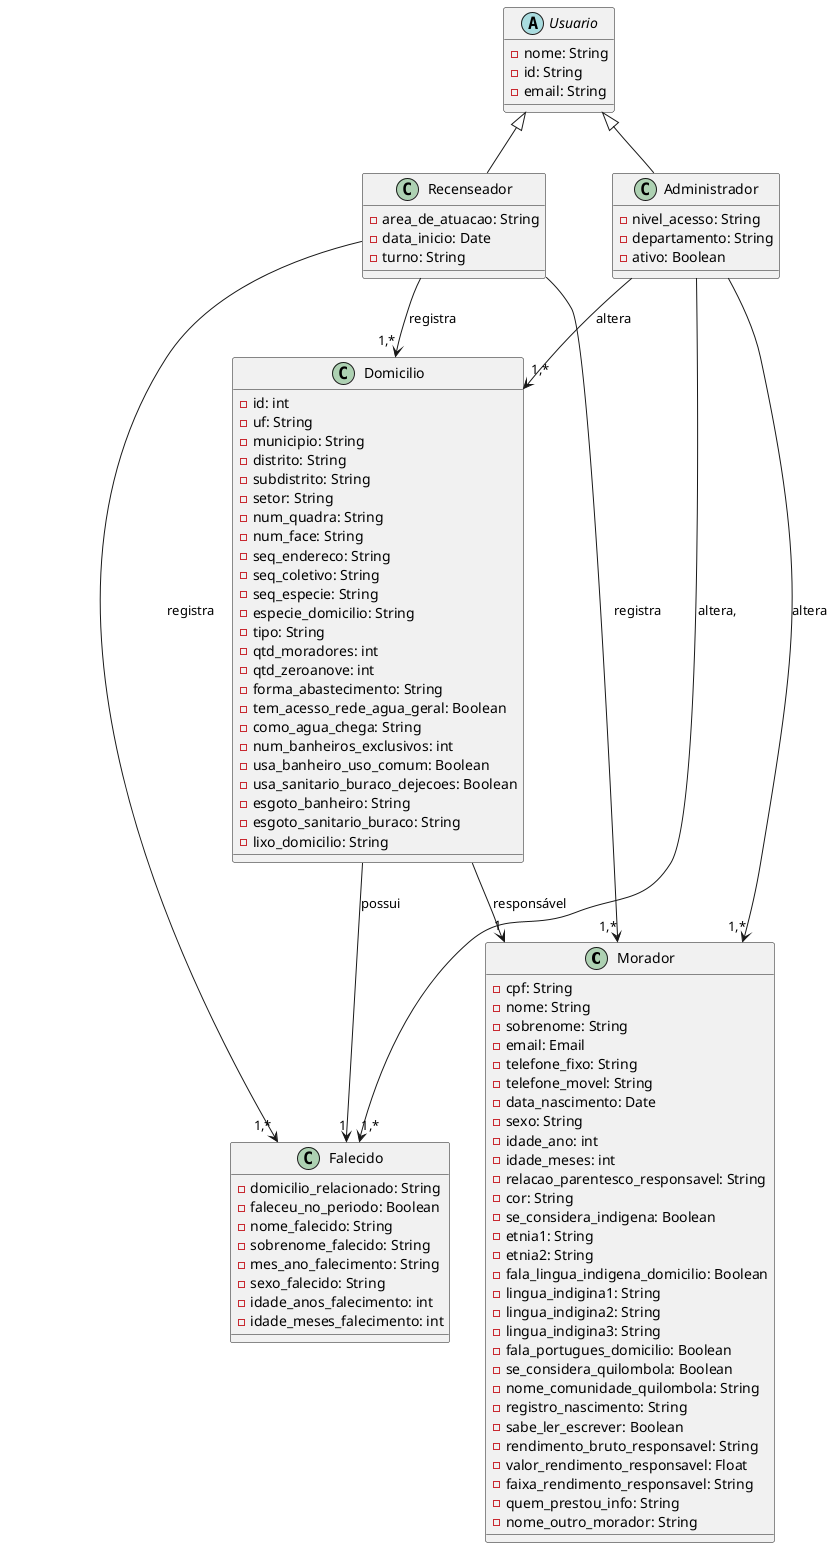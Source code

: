 @startuml diagrama_de_classes

' ==== CLASSES PRINCIPAIS ====

class Morador {
    - cpf: String
    - nome: String
    - sobrenome: String
    - email: Email
    - telefone_fixo: String
    - telefone_movel: String
    - data_nascimento: Date
    - sexo: String
    - idade_ano: int
    - idade_meses: int
    - relacao_parentesco_responsavel: String
    - cor: String
    - se_considera_indigena: Boolean
    - etnia1: String
    - etnia2: String
    - fala_lingua_indigena_domicilio: Boolean
    - lingua_indigina1: String
    - lingua_indigina2: String
    - lingua_indigina3: String
    - fala_portugues_domicilio: Boolean
    - se_considera_quilombola: Boolean
    - nome_comunidade_quilombola: String
    - registro_nascimento: String
    - sabe_ler_escrever: Boolean
    - rendimento_bruto_responsavel: String
    - valor_rendimento_responsavel: Float
    - faixa_rendimento_responsavel: String
    - quem_prestou_info: String
    - nome_outro_morador: String
}

class Falecido {
    - domicilio_relacionado: String
    - faleceu_no_periodo: Boolean
    - nome_falecido: String
    - sobrenome_falecido: String
    - mes_ano_falecimento: String
    - sexo_falecido: String
    - idade_anos_falecimento: int
    - idade_meses_falecimento: int
}

class Domicilio {
    - id: int
    - uf: String
    - municipio: String
    - distrito: String
    - subdistrito: String
    - setor: String
    - num_quadra: String
    - num_face: String
    - seq_endereco: String
    - seq_coletivo: String
    - seq_especie: String
    - especie_domicilio: String
    - tipo: String
    - qtd_moradores: int
    - qtd_zeroanove: int
    - forma_abastecimento: String
    - tem_acesso_rede_agua_geral: Boolean
    - como_agua_chega: String
    - num_banheiros_exclusivos: int
    - usa_banheiro_uso_comum: Boolean
    - usa_sanitario_buraco_dejecoes: Boolean
    - esgoto_banheiro: String
    - esgoto_sanitario_buraco: String
    - lixo_domicilio: String
}

' ==== RELACIONAMENTOS ====

Domicilio --> "1" Morador : responsável
Domicilio --> "1" Falecido : possui
Recenseador --> "1,*" Domicilio : registra
Recenseador --> "1,*" Morador : registra
Recenseador --> "1,*" Falecido : registra
Administrador --> "1,*" Domicilio : altera
Administrador --> "1,*" Morador : altera
Administrador --> "1,*" Falecido : altera,

' ==== USUÁRIOS ====

abstract class Usuario {
    - nome: String
    - id: String
    - email: String
}

class Recenseador {
    - area_de_atuacao: String
    - data_inicio: Date
    - turno: String
}

class Administrador {
    - nivel_acesso: String
    - departamento: String
    - ativo: Boolean
}

Usuario <|-- Recenseador
Usuario <|-- Administrador

@enduml
